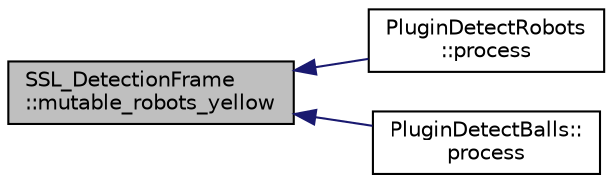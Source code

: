 digraph "SSL_DetectionFrame::mutable_robots_yellow"
{
 // INTERACTIVE_SVG=YES
  edge [fontname="Helvetica",fontsize="10",labelfontname="Helvetica",labelfontsize="10"];
  node [fontname="Helvetica",fontsize="10",shape=record];
  rankdir="LR";
  Node1 [label="SSL_DetectionFrame\l::mutable_robots_yellow",height=0.2,width=0.4,color="black", fillcolor="grey75", style="filled", fontcolor="black"];
  Node1 -> Node2 [dir="back",color="midnightblue",fontsize="10",style="solid",fontname="Helvetica"];
  Node2 [label="PluginDetectRobots\l::process",height=0.2,width=0.4,color="black", fillcolor="white", style="filled",URL="$de/d27/class_plugin_detect_robots.html#adcea998497d6d8c3de23ec75f993d3dc"];
  Node1 -> Node3 [dir="back",color="midnightblue",fontsize="10",style="solid",fontname="Helvetica"];
  Node3 [label="PluginDetectBalls::\lprocess",height=0.2,width=0.4,color="black", fillcolor="white", style="filled",URL="$da/d5c/class_plugin_detect_balls.html#aedc36534989a26c68205855352f3e1d4"];
}
